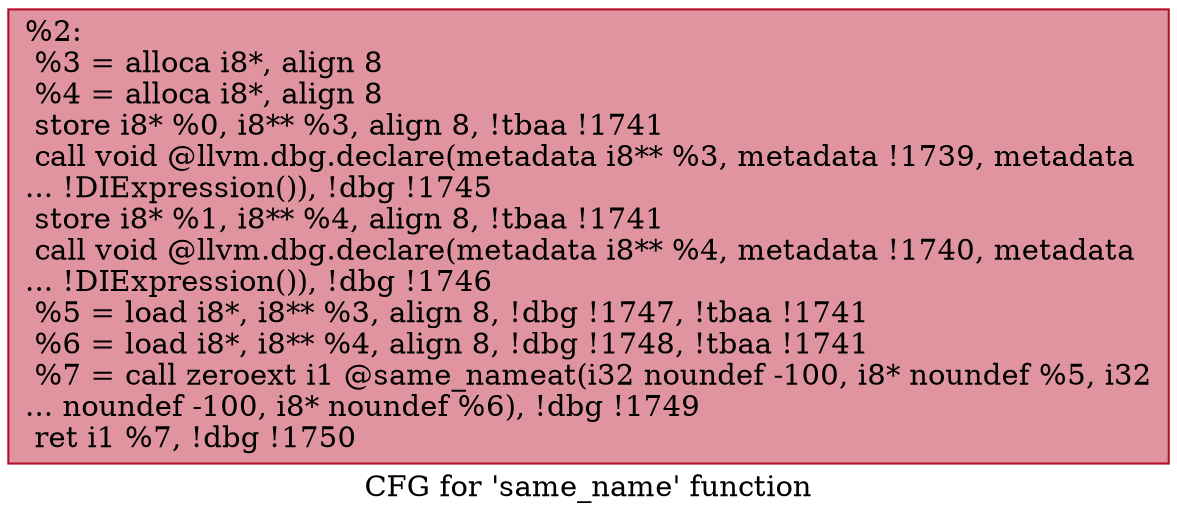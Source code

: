 digraph "CFG for 'same_name' function" {
	label="CFG for 'same_name' function";

	Node0x1b0b350 [shape=record,color="#b70d28ff", style=filled, fillcolor="#b70d2870",label="{%2:\l  %3 = alloca i8*, align 8\l  %4 = alloca i8*, align 8\l  store i8* %0, i8** %3, align 8, !tbaa !1741\l  call void @llvm.dbg.declare(metadata i8** %3, metadata !1739, metadata\l... !DIExpression()), !dbg !1745\l  store i8* %1, i8** %4, align 8, !tbaa !1741\l  call void @llvm.dbg.declare(metadata i8** %4, metadata !1740, metadata\l... !DIExpression()), !dbg !1746\l  %5 = load i8*, i8** %3, align 8, !dbg !1747, !tbaa !1741\l  %6 = load i8*, i8** %4, align 8, !dbg !1748, !tbaa !1741\l  %7 = call zeroext i1 @same_nameat(i32 noundef -100, i8* noundef %5, i32\l... noundef -100, i8* noundef %6), !dbg !1749\l  ret i1 %7, !dbg !1750\l}"];
}
